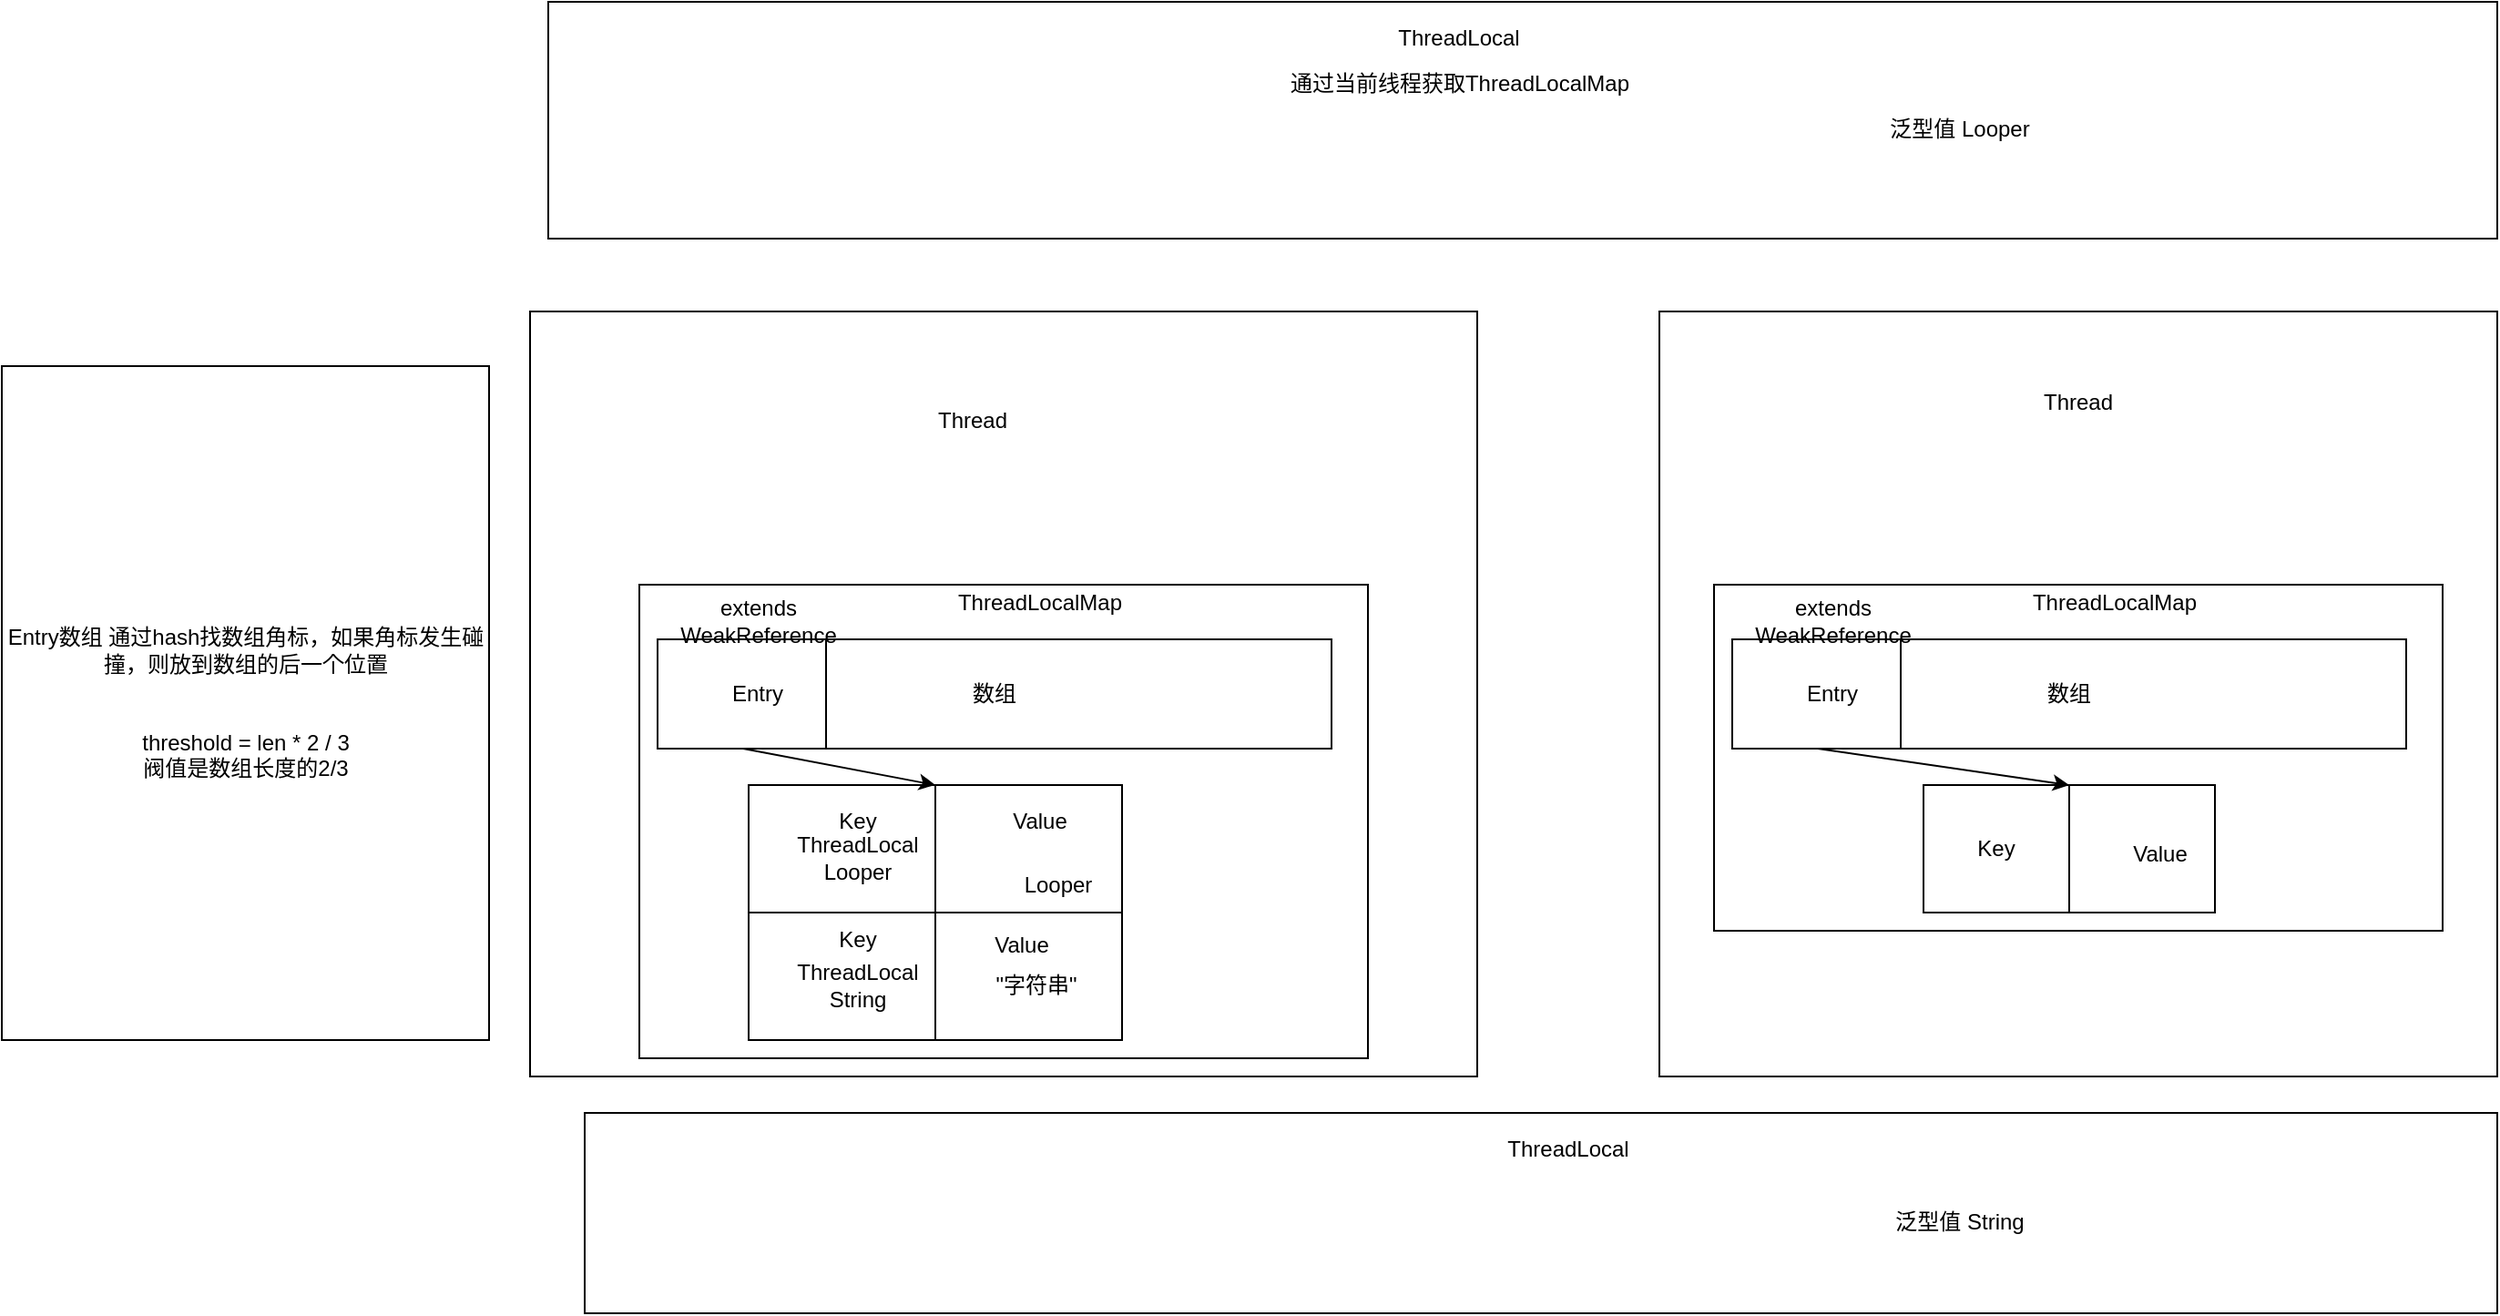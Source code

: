 <mxfile version="13.4.4" type="device"><diagram id="YCDfeGITjCyI1tWTWDgt" name="Page-1"><mxGraphModel dx="2893" dy="2389" grid="1" gridSize="10" guides="1" tooltips="1" connect="1" arrows="1" fold="1" page="1" pageScale="1" pageWidth="827" pageHeight="1169" math="0" shadow="0"><root><mxCell id="0"/><mxCell id="1" parent="0"/><mxCell id="uLwlCQRKwQ-FBvsNfGEH-6" value="Thread" style="rounded=0;whiteSpace=wrap;html=1;" parent="1" vertex="1"><mxGeometry x="-160" width="520" height="420" as="geometry"/></mxCell><mxCell id="uLwlCQRKwQ-FBvsNfGEH-1" value="" style="rounded=0;whiteSpace=wrap;html=1;" parent="1" vertex="1"><mxGeometry x="-150" y="-170" width="1070" height="130" as="geometry"/></mxCell><mxCell id="uLwlCQRKwQ-FBvsNfGEH-2" value="ThreadLocal" style="text;html=1;strokeColor=none;fillColor=none;align=center;verticalAlign=middle;whiteSpace=wrap;rounded=0;" parent="1" vertex="1"><mxGeometry x="275" y="-170" width="150" height="40" as="geometry"/></mxCell><mxCell id="uLwlCQRKwQ-FBvsNfGEH-3" value="" style="rounded=0;whiteSpace=wrap;html=1;" parent="1" vertex="1"><mxGeometry x="-100" y="150" width="400" height="260" as="geometry"/></mxCell><mxCell id="uLwlCQRKwQ-FBvsNfGEH-4" value="ThreadLocalMap" style="text;html=1;strokeColor=none;fillColor=none;align=center;verticalAlign=middle;whiteSpace=wrap;rounded=0;" parent="1" vertex="1"><mxGeometry x="75" y="150" width="90" height="20" as="geometry"/></mxCell><mxCell id="uLwlCQRKwQ-FBvsNfGEH-5" value="通过当前线程获取ThreadLocalMap" style="text;html=1;strokeColor=none;fillColor=none;align=center;verticalAlign=middle;whiteSpace=wrap;rounded=0;" parent="1" vertex="1"><mxGeometry x="247.5" y="-140" width="205" height="30" as="geometry"/></mxCell><mxCell id="uLwlCQRKwQ-FBvsNfGEH-8" value="数组" style="rounded=0;whiteSpace=wrap;html=1;" parent="1" vertex="1"><mxGeometry x="-90" y="180" width="370" height="60" as="geometry"/></mxCell><mxCell id="uLwlCQRKwQ-FBvsNfGEH-9" value="" style="endArrow=none;html=1;entryX=0.25;entryY=0;entryDx=0;entryDy=0;exitX=0.25;exitY=1;exitDx=0;exitDy=0;" parent="1" source="uLwlCQRKwQ-FBvsNfGEH-8" target="uLwlCQRKwQ-FBvsNfGEH-8" edge="1"><mxGeometry width="50" height="50" relative="1" as="geometry"><mxPoint x="-20" y="250" as="sourcePoint"/><mxPoint x="30" y="200" as="targetPoint"/></mxGeometry></mxCell><mxCell id="uLwlCQRKwQ-FBvsNfGEH-10" value="Entry" style="text;html=1;strokeColor=none;fillColor=none;align=center;verticalAlign=middle;whiteSpace=wrap;rounded=0;" parent="1" vertex="1"><mxGeometry x="-70" y="190" width="70" height="40" as="geometry"/></mxCell><mxCell id="uLwlCQRKwQ-FBvsNfGEH-12" value="" style="rounded=0;whiteSpace=wrap;html=1;" parent="1" vertex="1"><mxGeometry x="-40" y="260" width="205" height="70" as="geometry"/></mxCell><mxCell id="uLwlCQRKwQ-FBvsNfGEH-13" value="" style="endArrow=none;html=1;entryX=0.5;entryY=0;entryDx=0;entryDy=0;exitX=0.5;exitY=1;exitDx=0;exitDy=0;" parent="1" source="uLwlCQRKwQ-FBvsNfGEH-12" target="uLwlCQRKwQ-FBvsNfGEH-12" edge="1"><mxGeometry width="50" height="50" relative="1" as="geometry"><mxPoint x="75" y="320" as="sourcePoint"/><mxPoint x="125" y="270" as="targetPoint"/></mxGeometry></mxCell><mxCell id="uLwlCQRKwQ-FBvsNfGEH-14" value="Key" style="text;html=1;strokeColor=none;fillColor=none;align=center;verticalAlign=middle;whiteSpace=wrap;rounded=0;" parent="1" vertex="1"><mxGeometry y="270" width="40" height="20" as="geometry"/></mxCell><mxCell id="uLwlCQRKwQ-FBvsNfGEH-15" value="Value" style="text;html=1;strokeColor=none;fillColor=none;align=center;verticalAlign=middle;whiteSpace=wrap;rounded=0;" parent="1" vertex="1"><mxGeometry x="100" y="272.5" width="40" height="15" as="geometry"/></mxCell><mxCell id="uLwlCQRKwQ-FBvsNfGEH-16" value="" style="endArrow=classic;html=1;exitX=0.127;exitY=1;exitDx=0;exitDy=0;exitPerimeter=0;entryX=0.5;entryY=0;entryDx=0;entryDy=0;" parent="1" source="uLwlCQRKwQ-FBvsNfGEH-8" target="uLwlCQRKwQ-FBvsNfGEH-12" edge="1"><mxGeometry width="50" height="50" relative="1" as="geometry"><mxPoint x="-210" y="320" as="sourcePoint"/><mxPoint x="-160" y="270" as="targetPoint"/></mxGeometry></mxCell><mxCell id="uLwlCQRKwQ-FBvsNfGEH-17" value="extends WeakReference" style="text;html=1;strokeColor=none;fillColor=none;align=center;verticalAlign=middle;whiteSpace=wrap;rounded=0;" parent="1" vertex="1"><mxGeometry x="-87.5" y="160" width="105" height="20" as="geometry"/></mxCell><mxCell id="uLwlCQRKwQ-FBvsNfGEH-18" value="&lt;span&gt;Entry数组 通过hash找数组角标，如果角标发生碰撞，则放到数组的后一个位置&lt;br&gt;&lt;br&gt;&lt;br&gt;threshold = len * 2 / 3&lt;br&gt;阀值是数组长度的2/3&lt;br&gt;&lt;/span&gt;" style="rounded=0;whiteSpace=wrap;html=1;" parent="1" vertex="1"><mxGeometry x="-450" y="30" width="267.5" height="370" as="geometry"/></mxCell><mxCell id="uLwlCQRKwQ-FBvsNfGEH-20" value="Thread" style="rounded=0;whiteSpace=wrap;html=1;" parent="1" vertex="1"><mxGeometry x="460" width="460" height="420" as="geometry"/></mxCell><mxCell id="uLwlCQRKwQ-FBvsNfGEH-22" value="" style="rounded=0;whiteSpace=wrap;html=1;" parent="1" vertex="1"><mxGeometry x="490" y="150" width="400" height="190" as="geometry"/></mxCell><mxCell id="uLwlCQRKwQ-FBvsNfGEH-23" value="ThreadLocalMap" style="text;html=1;strokeColor=none;fillColor=none;align=center;verticalAlign=middle;whiteSpace=wrap;rounded=0;" parent="1" vertex="1"><mxGeometry x="665" y="150" width="90" height="20" as="geometry"/></mxCell><mxCell id="uLwlCQRKwQ-FBvsNfGEH-24" value="数组" style="rounded=0;whiteSpace=wrap;html=1;" parent="1" vertex="1"><mxGeometry x="500" y="180" width="370" height="60" as="geometry"/></mxCell><mxCell id="uLwlCQRKwQ-FBvsNfGEH-25" value="" style="endArrow=none;html=1;entryX=0.25;entryY=0;entryDx=0;entryDy=0;exitX=0.25;exitY=1;exitDx=0;exitDy=0;" parent="1" source="uLwlCQRKwQ-FBvsNfGEH-24" target="uLwlCQRKwQ-FBvsNfGEH-24" edge="1"><mxGeometry width="50" height="50" relative="1" as="geometry"><mxPoint x="570" y="250" as="sourcePoint"/><mxPoint x="620" y="200" as="targetPoint"/></mxGeometry></mxCell><mxCell id="uLwlCQRKwQ-FBvsNfGEH-26" value="Entry" style="text;html=1;strokeColor=none;fillColor=none;align=center;verticalAlign=middle;whiteSpace=wrap;rounded=0;" parent="1" vertex="1"><mxGeometry x="520" y="190" width="70" height="40" as="geometry"/></mxCell><mxCell id="uLwlCQRKwQ-FBvsNfGEH-27" value="" style="rounded=0;whiteSpace=wrap;html=1;" parent="1" vertex="1"><mxGeometry x="605" y="260" width="160" height="70" as="geometry"/></mxCell><mxCell id="uLwlCQRKwQ-FBvsNfGEH-28" value="" style="endArrow=none;html=1;entryX=0.5;entryY=0;entryDx=0;entryDy=0;exitX=0.5;exitY=1;exitDx=0;exitDy=0;" parent="1" source="uLwlCQRKwQ-FBvsNfGEH-27" target="uLwlCQRKwQ-FBvsNfGEH-27" edge="1"><mxGeometry width="50" height="50" relative="1" as="geometry"><mxPoint x="675" y="320" as="sourcePoint"/><mxPoint x="725" y="270" as="targetPoint"/></mxGeometry></mxCell><mxCell id="uLwlCQRKwQ-FBvsNfGEH-29" value="Key" style="text;html=1;strokeColor=none;fillColor=none;align=center;verticalAlign=middle;whiteSpace=wrap;rounded=0;" parent="1" vertex="1"><mxGeometry x="625" y="285" width="40" height="20" as="geometry"/></mxCell><mxCell id="uLwlCQRKwQ-FBvsNfGEH-30" value="Value" style="text;html=1;strokeColor=none;fillColor=none;align=center;verticalAlign=middle;whiteSpace=wrap;rounded=0;" parent="1" vertex="1"><mxGeometry x="725" y="290" width="20" height="15" as="geometry"/></mxCell><mxCell id="uLwlCQRKwQ-FBvsNfGEH-31" value="" style="endArrow=classic;html=1;exitX=0.127;exitY=1;exitDx=0;exitDy=0;exitPerimeter=0;entryX=0.5;entryY=0;entryDx=0;entryDy=0;" parent="1" source="uLwlCQRKwQ-FBvsNfGEH-24" target="uLwlCQRKwQ-FBvsNfGEH-27" edge="1"><mxGeometry width="50" height="50" relative="1" as="geometry"><mxPoint x="380" y="320" as="sourcePoint"/><mxPoint x="430" y="270" as="targetPoint"/></mxGeometry></mxCell><mxCell id="uLwlCQRKwQ-FBvsNfGEH-32" value="extends WeakReference" style="text;html=1;strokeColor=none;fillColor=none;align=center;verticalAlign=middle;whiteSpace=wrap;rounded=0;" parent="1" vertex="1"><mxGeometry x="502.5" y="160" width="105" height="20" as="geometry"/></mxCell><mxCell id="uLwlCQRKwQ-FBvsNfGEH-33" value="ThreadLocal&lt;br&gt;Looper" style="text;html=1;strokeColor=none;fillColor=none;align=center;verticalAlign=middle;whiteSpace=wrap;rounded=0;" parent="1" vertex="1"><mxGeometry y="290" width="40" height="20" as="geometry"/></mxCell><mxCell id="uLwlCQRKwQ-FBvsNfGEH-35" value="Looper" style="text;html=1;strokeColor=none;fillColor=none;align=center;verticalAlign=middle;whiteSpace=wrap;rounded=0;" parent="1" vertex="1"><mxGeometry x="110" y="305" width="40" height="20" as="geometry"/></mxCell><mxCell id="uLwlCQRKwQ-FBvsNfGEH-36" value="泛型值 Looper" style="text;html=1;strokeColor=none;fillColor=none;align=center;verticalAlign=middle;whiteSpace=wrap;rounded=0;" parent="1" vertex="1"><mxGeometry x="530" y="-150" width="190" height="100" as="geometry"/></mxCell><mxCell id="uLwlCQRKwQ-FBvsNfGEH-38" value="" style="rounded=0;whiteSpace=wrap;html=1;" parent="1" vertex="1"><mxGeometry x="-130" y="440" width="1050" height="110" as="geometry"/></mxCell><mxCell id="uLwlCQRKwQ-FBvsNfGEH-39" value="ThreadLocal" style="text;html=1;strokeColor=none;fillColor=none;align=center;verticalAlign=middle;whiteSpace=wrap;rounded=0;" parent="1" vertex="1"><mxGeometry x="335" y="440" width="150" height="40" as="geometry"/></mxCell><mxCell id="uLwlCQRKwQ-FBvsNfGEH-40" value="泛型值 String" style="text;html=1;strokeColor=none;fillColor=none;align=center;verticalAlign=middle;whiteSpace=wrap;rounded=0;" parent="1" vertex="1"><mxGeometry x="530" y="450" width="190" height="100" as="geometry"/></mxCell><mxCell id="uLwlCQRKwQ-FBvsNfGEH-41" value="" style="rounded=0;whiteSpace=wrap;html=1;" parent="1" vertex="1"><mxGeometry x="-40" y="330" width="205" height="70" as="geometry"/></mxCell><mxCell id="uLwlCQRKwQ-FBvsNfGEH-42" value="" style="endArrow=none;html=1;entryX=0.5;entryY=0;entryDx=0;entryDy=0;exitX=0.5;exitY=1;exitDx=0;exitDy=0;" parent="1" source="uLwlCQRKwQ-FBvsNfGEH-41" target="uLwlCQRKwQ-FBvsNfGEH-41" edge="1"><mxGeometry width="50" height="50" relative="1" as="geometry"><mxPoint x="75" y="390" as="sourcePoint"/><mxPoint x="125" y="340" as="targetPoint"/></mxGeometry></mxCell><mxCell id="uLwlCQRKwQ-FBvsNfGEH-43" value="Key" style="text;html=1;strokeColor=none;fillColor=none;align=center;verticalAlign=middle;whiteSpace=wrap;rounded=0;" parent="1" vertex="1"><mxGeometry y="335" width="40" height="20" as="geometry"/></mxCell><mxCell id="uLwlCQRKwQ-FBvsNfGEH-44" value="Value" style="text;html=1;strokeColor=none;fillColor=none;align=center;verticalAlign=middle;whiteSpace=wrap;rounded=0;" parent="1" vertex="1"><mxGeometry x="90" y="340" width="40" height="15" as="geometry"/></mxCell><mxCell id="uLwlCQRKwQ-FBvsNfGEH-45" value="ThreadLocal&lt;br&gt;String" style="text;html=1;strokeColor=none;fillColor=none;align=center;verticalAlign=middle;whiteSpace=wrap;rounded=0;" parent="1" vertex="1"><mxGeometry y="360" width="40" height="20" as="geometry"/></mxCell><mxCell id="uLwlCQRKwQ-FBvsNfGEH-46" value="&quot;字符串&quot;" style="text;html=1;strokeColor=none;fillColor=none;align=center;verticalAlign=middle;whiteSpace=wrap;rounded=0;" parent="1" vertex="1"><mxGeometry x="87.5" y="360" width="60" height="20" as="geometry"/></mxCell><mxCell id="Huf3NpQlHG-249kTDUq1-1" value="Thread" style="text;html=1;strokeColor=none;fillColor=none;align=center;verticalAlign=middle;whiteSpace=wrap;rounded=0;" vertex="1" parent="1"><mxGeometry x="17.5" y="40" width="130" height="40" as="geometry"/></mxCell><mxCell id="Huf3NpQlHG-249kTDUq1-2" value="Thread" style="text;html=1;strokeColor=none;fillColor=none;align=center;verticalAlign=middle;whiteSpace=wrap;rounded=0;" vertex="1" parent="1"><mxGeometry x="625" y="30" width="130" height="40" as="geometry"/></mxCell></root></mxGraphModel></diagram></mxfile>